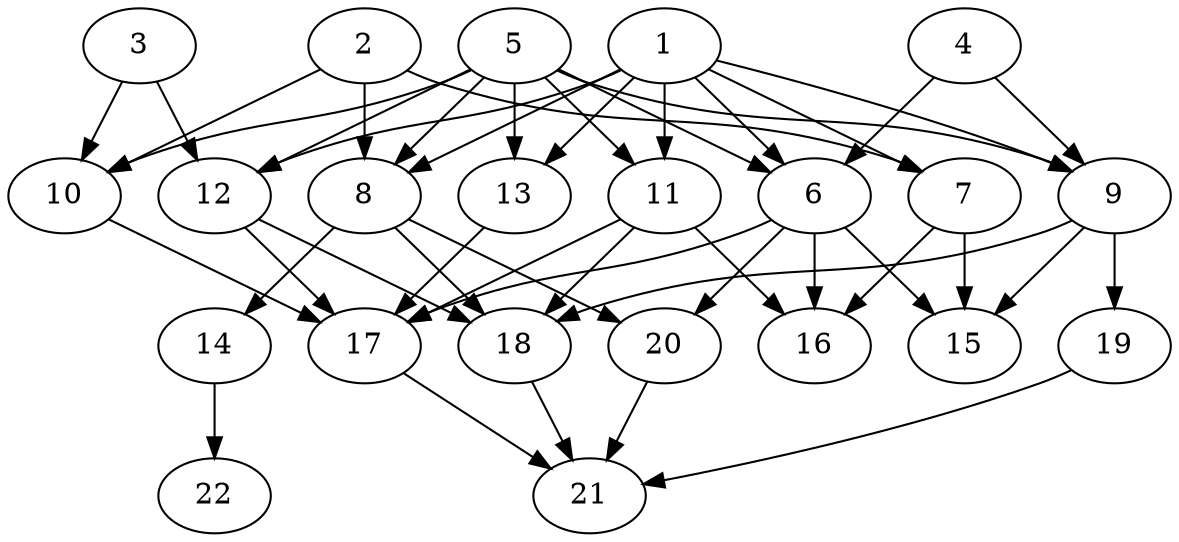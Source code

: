 // DAG (tier=2-normal, mode=data, n=22, ccr=0.411, fat=0.613, density=0.591, regular=0.581, jump=0.164, mindata=2097152, maxdata=16777216)
// DAG automatically generated by daggen at Sun Aug 24 16:33:34 2025
// /home/ermia/Project/Environments/daggen/bin/daggen --dot --ccr 0.411 --fat 0.613 --regular 0.581 --density 0.591 --jump 0.164 --mindata 2097152 --maxdata 16777216 -n 22 
digraph G {
  1 [size="599640117287583744000", alpha="0.19", expect_size="299820058643791872000"]
  1 -> 6 [size ="568875338956800"]
  1 -> 7 [size ="568875338956800"]
  1 -> 8 [size ="568875338956800"]
  1 -> 9 [size ="568875338956800"]
  1 -> 11 [size ="568875338956800"]
  1 -> 12 [size ="568875338956800"]
  1 -> 13 [size ="568875338956800"]
  2 [size="11510437981813104", alpha="0.15", expect_size="5755218990906552"]
  2 -> 7 [size ="240462099120128"]
  2 -> 8 [size ="240462099120128"]
  2 -> 10 [size ="240462099120128"]
  3 [size="2468449472881264427008", alpha="0.05", expect_size="1234224736440632213504"]
  3 -> 10 [size ="1461188172972032"]
  3 -> 12 [size ="1461188172972032"]
  4 [size="47545754104666128", alpha="0.18", expect_size="23772877052333064"]
  4 -> 6 [size ="1078738078924800"]
  4 -> 9 [size ="1078738078924800"]
  5 [size="700430584157050112", alpha="0.14", expect_size="350215292078525056"]
  5 -> 6 [size ="309586821120000"]
  5 -> 8 [size ="309586821120000"]
  5 -> 9 [size ="309586821120000"]
  5 -> 10 [size ="309586821120000"]
  5 -> 11 [size ="309586821120000"]
  5 -> 12 [size ="309586821120000"]
  5 -> 13 [size ="309586821120000"]
  6 [size="35813537743825208", alpha="0.02", expect_size="17906768871912604"]
  6 -> 15 [size ="1232849634066432"]
  6 -> 16 [size ="1232849634066432"]
  6 -> 17 [size ="1232849634066432"]
  6 -> 20 [size ="1232849634066432"]
  7 [size="96223021236224000000", alpha="0.13", expect_size="48111510618112000000"]
  7 -> 15 [size ="167987118080000"]
  7 -> 16 [size ="167987118080000"]
  8 [size="1625370965363950354432", alpha="0.02", expect_size="812685482681975177216"]
  8 -> 14 [size ="1105923242196992"]
  8 -> 18 [size ="1105923242196992"]
  8 -> 20 [size ="1105923242196992"]
  9 [size="77858858977984512000", alpha="0.08", expect_size="38929429488992256000"]
  9 -> 15 [size ="145868665651200"]
  9 -> 18 [size ="145868665651200"]
  9 -> 19 [size ="145868665651200"]
  10 [size="5909939840593564672", alpha="0.14", expect_size="2954969920296782336"]
  10 -> 17 [size ="1933771184013312"]
  11 [size="3484376733233184768000", alpha="0.11", expect_size="1742188366616592384000"]
  11 -> 16 [size ="1838682420019200"]
  11 -> 17 [size ="1838682420019200"]
  11 -> 18 [size ="1838682420019200"]
  12 [size="8682817358442338", alpha="0.17", expect_size="4341408679221169"]
  12 -> 17 [size ="826991263612928"]
  12 -> 18 [size ="826991263612928"]
  13 [size="2624819104294019006464", alpha="0.10", expect_size="1312409552147009503232"]
  13 -> 17 [size ="1522262582755328"]
  14 [size="14581953193896874", alpha="0.09", expect_size="7290976596948437"]
  14 -> 22 [size ="300682682826752"]
  15 [size="527789929811318669312", alpha="0.01", expect_size="263894964905659334656"]
  16 [size="111230711069190080", alpha="0.04", expect_size="55615355534595040"]
  17 [size="26561015897228120", alpha="0.14", expect_size="13280507948614060"]
  17 -> 21 [size ="1456984113020928"]
  18 [size="394301699139443520", alpha="0.01", expect_size="197150849569721760"]
  18 -> 21 [size ="181929185902592"]
  19 [size="27419089608057632", alpha="0.04", expect_size="13709544804028816"]
  19 -> 21 [size ="1043079792427008"]
  20 [size="429660608811306582016", alpha="0.03", expect_size="214830304405653291008"]
  20 -> 21 [size ="455519542181888"]
  21 [size="3855447073227181056", alpha="0.04", expect_size="1927723536613590528"]
  22 [size="239903501237740371968", alpha="0.14", expect_size="119951750618870185984"]
}